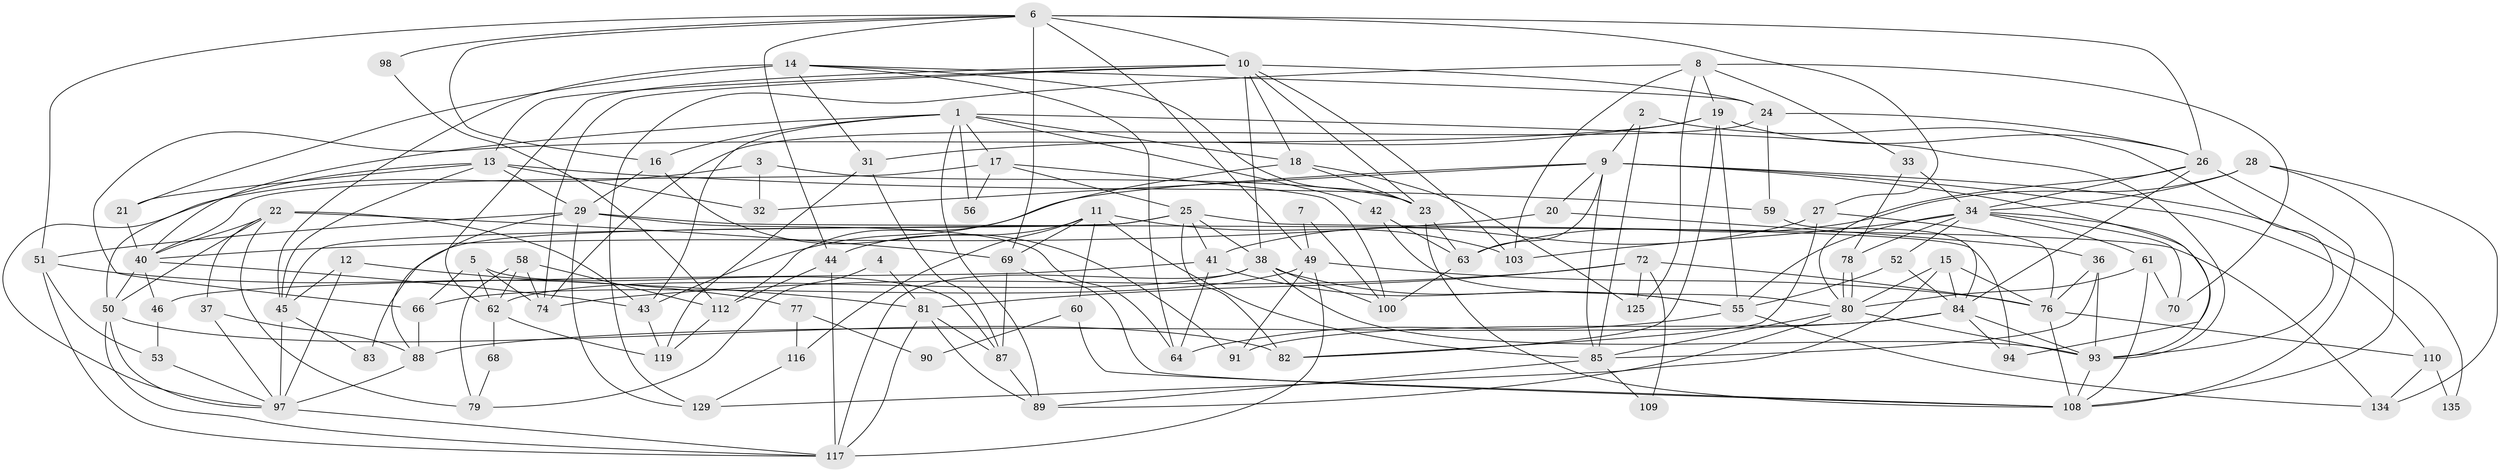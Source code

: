 // Generated by graph-tools (version 1.1) at 2025/24/03/03/25 07:24:03]
// undirected, 95 vertices, 228 edges
graph export_dot {
graph [start="1"]
  node [color=gray90,style=filled];
  1 [super="+75"];
  2;
  3;
  4;
  5 [super="+120"];
  6 [super="+48"];
  7;
  8 [super="+136"];
  9 [super="+73"];
  10 [super="+30"];
  11 [super="+35"];
  12;
  13 [super="+137"];
  14;
  15;
  16;
  17 [super="+65"];
  18 [super="+67"];
  19 [super="+96"];
  20;
  21;
  22 [super="+118"];
  23 [super="+107"];
  24 [super="+127"];
  25 [super="+106"];
  26 [super="+124"];
  27;
  28;
  29 [super="+47"];
  31;
  32;
  33;
  34 [super="+71"];
  36;
  37;
  38 [super="+39"];
  40 [super="+57"];
  41;
  42;
  43 [super="+95"];
  44;
  45 [super="+54"];
  46;
  49 [super="+126"];
  50 [super="+86"];
  51 [super="+130"];
  52;
  53;
  55 [super="+99"];
  56;
  58;
  59;
  60;
  61 [super="+121"];
  62;
  63 [super="+123"];
  64 [super="+132"];
  66;
  68;
  69 [super="+105"];
  70;
  72;
  74 [super="+102"];
  76 [super="+114"];
  77;
  78;
  79;
  80 [super="+115"];
  81 [super="+104"];
  82 [super="+133"];
  83;
  84;
  85 [super="+101"];
  87;
  88 [super="+92"];
  89;
  90;
  91;
  93 [super="+113"];
  94;
  97 [super="+111"];
  98;
  100;
  103;
  108 [super="+128"];
  109;
  110;
  112;
  116;
  117 [super="+122"];
  119 [super="+131"];
  125;
  129;
  134;
  135;
  1 -- 18;
  1 -- 56;
  1 -- 93;
  1 -- 16;
  1 -- 40;
  1 -- 89;
  1 -- 42;
  1 -- 43;
  1 -- 17;
  2 -- 9;
  2 -- 93;
  2 -- 85;
  3 -- 97;
  3 -- 32;
  3 -- 23;
  4 -- 79;
  4 -- 81;
  5 -- 66;
  5 -- 62;
  5 -- 87;
  5 -- 74;
  6 -- 69;
  6 -- 49;
  6 -- 26;
  6 -- 98;
  6 -- 16;
  6 -- 51;
  6 -- 10;
  6 -- 27;
  6 -- 44;
  7 -- 100;
  7 -- 49;
  8 -- 33;
  8 -- 70;
  8 -- 129;
  8 -- 125;
  8 -- 103;
  8 -- 19;
  9 -- 85;
  9 -- 32;
  9 -- 94;
  9 -- 20;
  9 -- 110;
  9 -- 135;
  9 -- 63;
  9 -- 43;
  10 -- 38;
  10 -- 24;
  10 -- 74;
  10 -- 103;
  10 -- 18;
  10 -- 23;
  10 -- 13;
  10 -- 62;
  11 -- 44;
  11 -- 116;
  11 -- 85;
  11 -- 60;
  11 -- 69;
  11 -- 103;
  12 -- 97 [weight=2];
  12 -- 81;
  12 -- 45;
  13 -- 45;
  13 -- 59;
  13 -- 32;
  13 -- 21;
  13 -- 29;
  13 -- 50;
  14 -- 31;
  14 -- 23;
  14 -- 21;
  14 -- 24;
  14 -- 64;
  14 -- 45;
  15 -- 129;
  15 -- 76;
  15 -- 84;
  15 -- 80;
  16 -- 29;
  16 -- 91;
  17 -- 25;
  17 -- 100;
  17 -- 40;
  17 -- 56;
  18 -- 125;
  18 -- 112;
  18 -- 23;
  19 -- 31;
  19 -- 66;
  19 -- 55;
  19 -- 26;
  19 -- 82;
  20 -- 36;
  20 -- 40;
  21 -- 40;
  22 -- 37;
  22 -- 69;
  22 -- 79;
  22 -- 50;
  22 -- 43;
  22 -- 40;
  23 -- 63;
  23 -- 108;
  24 -- 59;
  24 -- 26;
  24 -- 74;
  25 -- 94;
  25 -- 82;
  25 -- 83;
  25 -- 41;
  25 -- 45;
  25 -- 38;
  26 -- 84;
  26 -- 34;
  26 -- 80;
  26 -- 108;
  27 -- 41;
  27 -- 82;
  27 -- 76;
  28 -- 134;
  28 -- 34;
  28 -- 63;
  28 -- 108;
  29 -- 88;
  29 -- 64;
  29 -- 129;
  29 -- 51;
  29 -- 134;
  31 -- 119;
  31 -- 87;
  33 -- 78;
  33 -- 34;
  34 -- 103;
  34 -- 52;
  34 -- 78;
  34 -- 70;
  34 -- 55;
  34 -- 93;
  34 -- 61;
  36 -- 85;
  36 -- 76;
  36 -- 93;
  37 -- 88 [weight=2];
  37 -- 97;
  38 -- 117;
  38 -- 62;
  38 -- 100;
  38 -- 93;
  38 -- 55;
  40 -- 43;
  40 -- 50;
  40 -- 46;
  41 -- 64;
  41 -- 46;
  41 -- 55;
  42 -- 63;
  42 -- 80;
  43 -- 119;
  44 -- 112;
  44 -- 117;
  45 -- 97;
  45 -- 83;
  46 -- 53;
  49 -- 66;
  49 -- 91;
  49 -- 76;
  49 -- 117;
  50 -- 82;
  50 -- 97;
  50 -- 117;
  51 -- 77;
  51 -- 117;
  51 -- 53;
  52 -- 55;
  52 -- 84;
  53 -- 97;
  55 -- 64;
  55 -- 134;
  58 -- 62;
  58 -- 112;
  58 -- 79;
  58 -- 74;
  59 -- 84;
  60 -- 90;
  60 -- 108;
  61 -- 80;
  61 -- 108;
  61 -- 70;
  62 -- 68;
  62 -- 119;
  63 -- 100;
  66 -- 88;
  68 -- 79;
  69 -- 87;
  69 -- 108;
  72 -- 74;
  72 -- 81;
  72 -- 109;
  72 -- 125;
  72 -- 76;
  76 -- 110;
  76 -- 108;
  77 -- 116;
  77 -- 90;
  78 -- 80;
  78 -- 80;
  80 -- 85;
  80 -- 89;
  80 -- 93;
  81 -- 87;
  81 -- 89;
  81 -- 117;
  84 -- 91;
  84 -- 94;
  84 -- 88;
  84 -- 93;
  85 -- 89;
  85 -- 109;
  87 -- 89;
  88 -- 97;
  93 -- 108;
  97 -- 117;
  98 -- 112;
  110 -- 134;
  110 -- 135;
  112 -- 119;
  116 -- 129;
}
